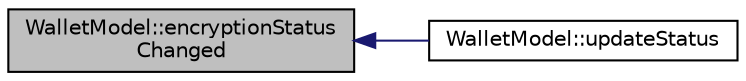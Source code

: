digraph "WalletModel::encryptionStatusChanged"
{
  edge [fontname="Helvetica",fontsize="10",labelfontname="Helvetica",labelfontsize="10"];
  node [fontname="Helvetica",fontsize="10",shape=record];
  rankdir="LR";
  Node207 [label="WalletModel::encryptionStatus\lChanged",height=0.2,width=0.4,color="black", fillcolor="grey75", style="filled", fontcolor="black"];
  Node207 -> Node208 [dir="back",color="midnightblue",fontsize="10",style="solid",fontname="Helvetica"];
  Node208 [label="WalletModel::updateStatus",height=0.2,width=0.4,color="black", fillcolor="white", style="filled",URL="$d4/d27/class_wallet_model.html#a89180a13e5b0c2ca7732164b9dec3806"];
}
